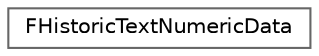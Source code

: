 digraph "Graphical Class Hierarchy"
{
 // INTERACTIVE_SVG=YES
 // LATEX_PDF_SIZE
  bgcolor="transparent";
  edge [fontname=Helvetica,fontsize=10,labelfontname=Helvetica,labelfontsize=10];
  node [fontname=Helvetica,fontsize=10,shape=box,height=0.2,width=0.4];
  rankdir="LR";
  Node0 [id="Node000000",label="FHistoricTextNumericData",height=0.2,width=0.4,color="grey40", fillcolor="white", style="filled",URL="$d2/d85/classFHistoricTextNumericData.html",tooltip="Used to gather information about a historic numeric format operation."];
}
